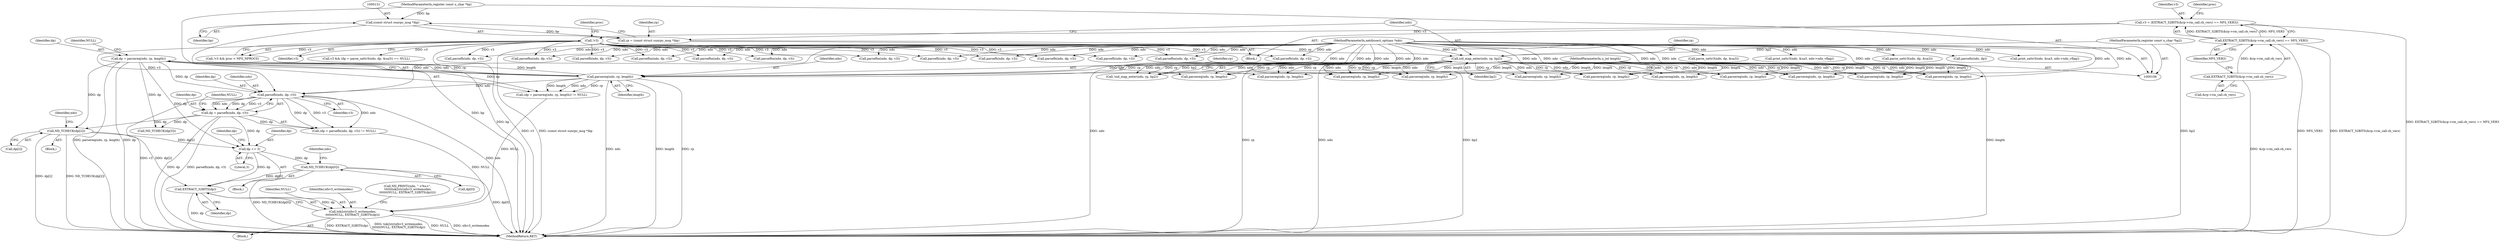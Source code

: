 digraph "0_tcpdump_19d25dd8781620cd41bf178a5e2e27fc1cf242d0_0@array" {
"1000445" [label="(Call,ND_TCHECK(dp[2]))"];
"1000426" [label="(Call,dp = parsereq(ndo, rp, length))"];
"1000428" [label="(Call,parsereq(ndo, rp, length))"];
"1000135" [label="(Call,xid_map_enter(ndo, rp, bp2))"];
"1000107" [label="(MethodParameterIn,netdissect_options *ndo)"];
"1000128" [label="(Call,rp = (const struct sunrpc_msg *)bp)"];
"1000130" [label="(Call,(const struct sunrpc_msg *)bp)"];
"1000108" [label="(MethodParameterIn,register const u_char *bp)"];
"1000110" [label="(MethodParameterIn,register const u_char *bp2)"];
"1000109" [label="(MethodParameterIn,u_int length)"];
"1000434" [label="(Call,dp = parsefh(ndo, dp, v3))"];
"1000436" [label="(Call,parsefh(ndo, dp, v3))"];
"1000162" [label="(Call,!v3)"];
"1000140" [label="(Call,v3 = (EXTRACT_32BITS(&rp->rm_call.cb_vers) == NFS_VER3))"];
"1000142" [label="(Call,EXTRACT_32BITS(&rp->rm_call.cb_vers) == NFS_VER3)"];
"1000143" [label="(Call,EXTRACT_32BITS(&rp->rm_call.cb_vers))"];
"1000454" [label="(Call,dp += 3)"];
"1000457" [label="(Call,ND_TCHECK(dp[0]))"];
"1000469" [label="(Call,EXTRACT_32BITS(dp))"];
"1000466" [label="(Call,tok2str(nfsv3_writemodes,\n\t\t\t\t\t\t\tNULL, EXTRACT_32BITS(dp)))"];
"1000813" [label="(Call,parsefh(ndo, dp, v3))"];
"1000137" [label="(Identifier,rp)"];
"1000467" [label="(Identifier,nfsv3_writemodes)"];
"1000385" [label="(Call,parsefh(ndo, dp, v3))"];
"1000165" [label="(Identifier,proc)"];
"1000672" [label="(Call,parsereq(ndo, rp, length))"];
"1000537" [label="(Call,parse_sattr3(ndo, dp, &sa3))"];
"1000680" [label="(Call,parsefhn(ndo, dp, v3))"];
"1000713" [label="(Call,parsefh(ndo, dp, v3))"];
"1000469" [label="(Call,EXTRACT_32BITS(dp))"];
"1000150" [label="(Identifier,NFS_VER3)"];
"1000108" [label="(MethodParameterIn,register const u_char *bp)"];
"1000459" [label="(Identifier,dp)"];
"1000218" [label="(Call,parsereq(ndo, rp, length))"];
"1000129" [label="(Identifier,rp)"];
"1000162" [label="(Call,!v3)"];
"1000532" [label="(Call,v3 && (dp = parse_sattr3(ndo, dp, &sa3)) == NULL)"];
"1000445" [label="(Call,ND_TCHECK(dp[2]))"];
"1000138" [label="(Identifier,bp2)"];
"1000456" [label="(Literal,3)"];
"1000866" [label="(Call,parsefh(ndo, dp, v3))"];
"1000454" [label="(Call,dp += 3)"];
"1000461" [label="(Call,ND_PRINT((ndo, \" <%s>\",\n \t\t\t\t\t\ttok2str(nfsv3_writemodes,\n\t\t\t\t\t\t\tNULL, EXTRACT_32BITS(dp)))))"];
"1000738" [label="(Call,parsereq(ndo, rp, length))"];
"1000245" [label="(Call,parsefh(ndo, dp, v3))"];
"1000161" [label="(Call,!v3 && proc < NFS_NPROCS)"];
"1000437" [label="(Identifier,ndo)"];
"1000111" [label="(Block,)"];
"1000572" [label="(Call,parsereq(ndo, rp, length))"];
"1000195" [label="(Call,parsereq(ndo, rp, length))"];
"1000237" [label="(Call,parsereq(ndo, rp, length))"];
"1000473" [label="(Call,ND_TCHECK(dp[3]))"];
"1000725" [label="(Call,parsefhn(ndo, dp, v3))"];
"1000377" [label="(Call,parsereq(ndo, rp, length))"];
"1000444" [label="(Block,)"];
"1000436" [label="(Call,parsefh(ndo, dp, v3))"];
"1000140" [label="(Call,v3 = (EXTRACT_32BITS(&rp->rm_call.cb_vers) == NFS_VER3))"];
"1000141" [label="(Identifier,v3)"];
"1000890" [label="(MethodReturn,RET)"];
"1000109" [label="(MethodParameterIn,u_int length)"];
"1000438" [label="(Identifier,dp)"];
"1000428" [label="(Call,parsereq(ndo, rp, length))"];
"1000130" [label="(Call,(const struct sunrpc_msg *)bp)"];
"1000201" [label="(Call,parsefh(ndo, dp, v3))"];
"1000521" [label="(Call,parsefhn(ndo, dp, v3))"];
"1000134" [label="(Call,!xid_map_enter(ndo, rp, bp2))"];
"1000705" [label="(Call,parsereq(ndo, rp, length))"];
"1000143" [label="(Call,EXTRACT_32BITS(&rp->rm_call.cb_vers))"];
"1000470" [label="(Identifier,dp)"];
"1000657" [label="(Call,print_sattr3(ndo, &sa3, ndo->ndo_vflag))"];
"1000431" [label="(Identifier,length)"];
"1000142" [label="(Call,EXTRACT_32BITS(&rp->rm_call.cb_vers) == NFS_VER3)"];
"1000432" [label="(Identifier,NULL)"];
"1000163" [label="(Identifier,v3)"];
"1000152" [label="(Identifier,proc)"];
"1000110" [label="(MethodParameterIn,register const u_char *bp2)"];
"1000426" [label="(Call,dp = parsereq(ndo, rp, length))"];
"1000858" [label="(Call,parsereq(ndo, rp, length))"];
"1000458" [label="(Call,dp[0])"];
"1000463" [label="(Identifier,ndo)"];
"1000427" [label="(Identifier,dp)"];
"1000746" [label="(Call,parsefh(ndo, dp, v3))"];
"1000440" [label="(Identifier,NULL)"];
"1000601" [label="(Call,parse_sattr3(ndo, dp, &sa3))"];
"1000434" [label="(Call,dp = parsefh(ndo, dp, v3))"];
"1000451" [label="(Identifier,ndo)"];
"1000466" [label="(Call,tok2str(nfsv3_writemodes,\n\t\t\t\t\t\t\tNULL, EXTRACT_32BITS(dp)))"];
"1000128" [label="(Call,rp = (const struct sunrpc_msg *)bp)"];
"1000453" [label="(Block,)"];
"1000136" [label="(Identifier,ndo)"];
"1000429" [label="(Identifier,ndo)"];
"1000692" [label="(Call,parsefhn(ndo, dp, v3))"];
"1000455" [label="(Identifier,dp)"];
"1000224" [label="(Call,parsefhn(ndo, dp, v3))"];
"1000433" [label="(Call,(dp = parsefh(ndo, dp, v3)) != NULL)"];
"1000425" [label="(Call,(dp = parsereq(ndo, rp, length)) != NULL)"];
"1000107" [label="(MethodParameterIn,netdissect_options *ndo)"];
"1000439" [label="(Identifier,v3)"];
"1000513" [label="(Call,parsereq(ndo, rp, length))"];
"1000132" [label="(Identifier,bp)"];
"1000446" [label="(Call,dp[2])"];
"1000144" [label="(Call,&rp->rm_call.cb_vers)"];
"1000464" [label="(Block,)"];
"1000430" [label="(Identifier,rp)"];
"1000546" [label="(Call,parsefn(ndo, dp))"];
"1000580" [label="(Call,parsefhn(ndo, dp, v3))"];
"1000468" [label="(Identifier,NULL)"];
"1000135" [label="(Call,xid_map_enter(ndo, rp, bp2))"];
"1000557" [label="(Call,print_sattr3(ndo, &sa3, ndo->ndo_vflag))"];
"1000435" [label="(Identifier,dp)"];
"1000805" [label="(Call,parsereq(ndo, rp, length))"];
"1000457" [label="(Call,ND_TCHECK(dp[0]))"];
"1000445" -> "1000444"  [label="AST: "];
"1000445" -> "1000446"  [label="CFG: "];
"1000446" -> "1000445"  [label="AST: "];
"1000451" -> "1000445"  [label="CFG: "];
"1000445" -> "1000890"  [label="DDG: dp[2]"];
"1000445" -> "1000890"  [label="DDG: ND_TCHECK(dp[2])"];
"1000426" -> "1000445"  [label="DDG: dp"];
"1000434" -> "1000445"  [label="DDG: dp"];
"1000445" -> "1000454"  [label="DDG: dp[2]"];
"1000445" -> "1000469"  [label="DDG: dp[2]"];
"1000426" -> "1000425"  [label="AST: "];
"1000426" -> "1000428"  [label="CFG: "];
"1000427" -> "1000426"  [label="AST: "];
"1000428" -> "1000426"  [label="AST: "];
"1000432" -> "1000426"  [label="CFG: "];
"1000426" -> "1000890"  [label="DDG: parsereq(ndo, rp, length)"];
"1000426" -> "1000890"  [label="DDG: dp"];
"1000426" -> "1000425"  [label="DDG: dp"];
"1000428" -> "1000426"  [label="DDG: ndo"];
"1000428" -> "1000426"  [label="DDG: rp"];
"1000428" -> "1000426"  [label="DDG: length"];
"1000426" -> "1000436"  [label="DDG: dp"];
"1000426" -> "1000454"  [label="DDG: dp"];
"1000426" -> "1000473"  [label="DDG: dp"];
"1000428" -> "1000431"  [label="CFG: "];
"1000429" -> "1000428"  [label="AST: "];
"1000430" -> "1000428"  [label="AST: "];
"1000431" -> "1000428"  [label="AST: "];
"1000428" -> "1000890"  [label="DDG: length"];
"1000428" -> "1000890"  [label="DDG: rp"];
"1000428" -> "1000890"  [label="DDG: ndo"];
"1000428" -> "1000425"  [label="DDG: ndo"];
"1000428" -> "1000425"  [label="DDG: rp"];
"1000428" -> "1000425"  [label="DDG: length"];
"1000135" -> "1000428"  [label="DDG: ndo"];
"1000135" -> "1000428"  [label="DDG: rp"];
"1000107" -> "1000428"  [label="DDG: ndo"];
"1000109" -> "1000428"  [label="DDG: length"];
"1000428" -> "1000436"  [label="DDG: ndo"];
"1000135" -> "1000134"  [label="AST: "];
"1000135" -> "1000138"  [label="CFG: "];
"1000136" -> "1000135"  [label="AST: "];
"1000137" -> "1000135"  [label="AST: "];
"1000138" -> "1000135"  [label="AST: "];
"1000134" -> "1000135"  [label="CFG: "];
"1000135" -> "1000890"  [label="DDG: ndo"];
"1000135" -> "1000890"  [label="DDG: bp2"];
"1000135" -> "1000890"  [label="DDG: rp"];
"1000135" -> "1000134"  [label="DDG: ndo"];
"1000135" -> "1000134"  [label="DDG: rp"];
"1000135" -> "1000134"  [label="DDG: bp2"];
"1000107" -> "1000135"  [label="DDG: ndo"];
"1000128" -> "1000135"  [label="DDG: rp"];
"1000110" -> "1000135"  [label="DDG: bp2"];
"1000135" -> "1000195"  [label="DDG: ndo"];
"1000135" -> "1000195"  [label="DDG: rp"];
"1000135" -> "1000218"  [label="DDG: ndo"];
"1000135" -> "1000218"  [label="DDG: rp"];
"1000135" -> "1000237"  [label="DDG: ndo"];
"1000135" -> "1000237"  [label="DDG: rp"];
"1000135" -> "1000377"  [label="DDG: ndo"];
"1000135" -> "1000377"  [label="DDG: rp"];
"1000135" -> "1000513"  [label="DDG: ndo"];
"1000135" -> "1000513"  [label="DDG: rp"];
"1000135" -> "1000572"  [label="DDG: ndo"];
"1000135" -> "1000572"  [label="DDG: rp"];
"1000135" -> "1000672"  [label="DDG: ndo"];
"1000135" -> "1000672"  [label="DDG: rp"];
"1000135" -> "1000705"  [label="DDG: ndo"];
"1000135" -> "1000705"  [label="DDG: rp"];
"1000135" -> "1000738"  [label="DDG: ndo"];
"1000135" -> "1000738"  [label="DDG: rp"];
"1000135" -> "1000805"  [label="DDG: ndo"];
"1000135" -> "1000805"  [label="DDG: rp"];
"1000135" -> "1000858"  [label="DDG: ndo"];
"1000135" -> "1000858"  [label="DDG: rp"];
"1000107" -> "1000106"  [label="AST: "];
"1000107" -> "1000890"  [label="DDG: ndo"];
"1000107" -> "1000195"  [label="DDG: ndo"];
"1000107" -> "1000201"  [label="DDG: ndo"];
"1000107" -> "1000218"  [label="DDG: ndo"];
"1000107" -> "1000224"  [label="DDG: ndo"];
"1000107" -> "1000237"  [label="DDG: ndo"];
"1000107" -> "1000245"  [label="DDG: ndo"];
"1000107" -> "1000377"  [label="DDG: ndo"];
"1000107" -> "1000385"  [label="DDG: ndo"];
"1000107" -> "1000436"  [label="DDG: ndo"];
"1000107" -> "1000513"  [label="DDG: ndo"];
"1000107" -> "1000521"  [label="DDG: ndo"];
"1000107" -> "1000537"  [label="DDG: ndo"];
"1000107" -> "1000546"  [label="DDG: ndo"];
"1000107" -> "1000557"  [label="DDG: ndo"];
"1000107" -> "1000572"  [label="DDG: ndo"];
"1000107" -> "1000580"  [label="DDG: ndo"];
"1000107" -> "1000601"  [label="DDG: ndo"];
"1000107" -> "1000657"  [label="DDG: ndo"];
"1000107" -> "1000672"  [label="DDG: ndo"];
"1000107" -> "1000680"  [label="DDG: ndo"];
"1000107" -> "1000692"  [label="DDG: ndo"];
"1000107" -> "1000705"  [label="DDG: ndo"];
"1000107" -> "1000713"  [label="DDG: ndo"];
"1000107" -> "1000725"  [label="DDG: ndo"];
"1000107" -> "1000738"  [label="DDG: ndo"];
"1000107" -> "1000746"  [label="DDG: ndo"];
"1000107" -> "1000805"  [label="DDG: ndo"];
"1000107" -> "1000813"  [label="DDG: ndo"];
"1000107" -> "1000858"  [label="DDG: ndo"];
"1000107" -> "1000866"  [label="DDG: ndo"];
"1000128" -> "1000111"  [label="AST: "];
"1000128" -> "1000130"  [label="CFG: "];
"1000129" -> "1000128"  [label="AST: "];
"1000130" -> "1000128"  [label="AST: "];
"1000136" -> "1000128"  [label="CFG: "];
"1000128" -> "1000890"  [label="DDG: (const struct sunrpc_msg *)bp"];
"1000130" -> "1000128"  [label="DDG: bp"];
"1000130" -> "1000132"  [label="CFG: "];
"1000131" -> "1000130"  [label="AST: "];
"1000132" -> "1000130"  [label="AST: "];
"1000130" -> "1000890"  [label="DDG: bp"];
"1000108" -> "1000130"  [label="DDG: bp"];
"1000108" -> "1000106"  [label="AST: "];
"1000108" -> "1000890"  [label="DDG: bp"];
"1000110" -> "1000106"  [label="AST: "];
"1000110" -> "1000890"  [label="DDG: bp2"];
"1000109" -> "1000106"  [label="AST: "];
"1000109" -> "1000890"  [label="DDG: length"];
"1000109" -> "1000195"  [label="DDG: length"];
"1000109" -> "1000218"  [label="DDG: length"];
"1000109" -> "1000237"  [label="DDG: length"];
"1000109" -> "1000377"  [label="DDG: length"];
"1000109" -> "1000513"  [label="DDG: length"];
"1000109" -> "1000572"  [label="DDG: length"];
"1000109" -> "1000672"  [label="DDG: length"];
"1000109" -> "1000705"  [label="DDG: length"];
"1000109" -> "1000738"  [label="DDG: length"];
"1000109" -> "1000805"  [label="DDG: length"];
"1000109" -> "1000858"  [label="DDG: length"];
"1000434" -> "1000433"  [label="AST: "];
"1000434" -> "1000436"  [label="CFG: "];
"1000435" -> "1000434"  [label="AST: "];
"1000436" -> "1000434"  [label="AST: "];
"1000440" -> "1000434"  [label="CFG: "];
"1000434" -> "1000890"  [label="DDG: parsefh(ndo, dp, v3)"];
"1000434" -> "1000890"  [label="DDG: dp"];
"1000434" -> "1000433"  [label="DDG: dp"];
"1000436" -> "1000434"  [label="DDG: ndo"];
"1000436" -> "1000434"  [label="DDG: dp"];
"1000436" -> "1000434"  [label="DDG: v3"];
"1000434" -> "1000454"  [label="DDG: dp"];
"1000434" -> "1000473"  [label="DDG: dp"];
"1000436" -> "1000439"  [label="CFG: "];
"1000437" -> "1000436"  [label="AST: "];
"1000438" -> "1000436"  [label="AST: "];
"1000439" -> "1000436"  [label="AST: "];
"1000436" -> "1000890"  [label="DDG: ndo"];
"1000436" -> "1000890"  [label="DDG: v3"];
"1000436" -> "1000433"  [label="DDG: ndo"];
"1000436" -> "1000433"  [label="DDG: dp"];
"1000436" -> "1000433"  [label="DDG: v3"];
"1000162" -> "1000436"  [label="DDG: v3"];
"1000162" -> "1000161"  [label="AST: "];
"1000162" -> "1000163"  [label="CFG: "];
"1000163" -> "1000162"  [label="AST: "];
"1000165" -> "1000162"  [label="CFG: "];
"1000161" -> "1000162"  [label="CFG: "];
"1000162" -> "1000890"  [label="DDG: v3"];
"1000162" -> "1000161"  [label="DDG: v3"];
"1000140" -> "1000162"  [label="DDG: v3"];
"1000162" -> "1000201"  [label="DDG: v3"];
"1000162" -> "1000224"  [label="DDG: v3"];
"1000162" -> "1000245"  [label="DDG: v3"];
"1000162" -> "1000385"  [label="DDG: v3"];
"1000162" -> "1000521"  [label="DDG: v3"];
"1000162" -> "1000532"  [label="DDG: v3"];
"1000162" -> "1000580"  [label="DDG: v3"];
"1000162" -> "1000680"  [label="DDG: v3"];
"1000162" -> "1000692"  [label="DDG: v3"];
"1000162" -> "1000713"  [label="DDG: v3"];
"1000162" -> "1000725"  [label="DDG: v3"];
"1000162" -> "1000746"  [label="DDG: v3"];
"1000162" -> "1000813"  [label="DDG: v3"];
"1000162" -> "1000866"  [label="DDG: v3"];
"1000140" -> "1000111"  [label="AST: "];
"1000140" -> "1000142"  [label="CFG: "];
"1000141" -> "1000140"  [label="AST: "];
"1000142" -> "1000140"  [label="AST: "];
"1000152" -> "1000140"  [label="CFG: "];
"1000140" -> "1000890"  [label="DDG: EXTRACT_32BITS(&rp->rm_call.cb_vers) == NFS_VER3"];
"1000142" -> "1000140"  [label="DDG: EXTRACT_32BITS(&rp->rm_call.cb_vers)"];
"1000142" -> "1000140"  [label="DDG: NFS_VER3"];
"1000142" -> "1000150"  [label="CFG: "];
"1000143" -> "1000142"  [label="AST: "];
"1000150" -> "1000142"  [label="AST: "];
"1000142" -> "1000890"  [label="DDG: EXTRACT_32BITS(&rp->rm_call.cb_vers)"];
"1000142" -> "1000890"  [label="DDG: NFS_VER3"];
"1000143" -> "1000142"  [label="DDG: &rp->rm_call.cb_vers"];
"1000143" -> "1000144"  [label="CFG: "];
"1000144" -> "1000143"  [label="AST: "];
"1000150" -> "1000143"  [label="CFG: "];
"1000143" -> "1000890"  [label="DDG: &rp->rm_call.cb_vers"];
"1000454" -> "1000453"  [label="AST: "];
"1000454" -> "1000456"  [label="CFG: "];
"1000455" -> "1000454"  [label="AST: "];
"1000456" -> "1000454"  [label="AST: "];
"1000459" -> "1000454"  [label="CFG: "];
"1000454" -> "1000457"  [label="DDG: dp"];
"1000454" -> "1000469"  [label="DDG: dp"];
"1000457" -> "1000453"  [label="AST: "];
"1000457" -> "1000458"  [label="CFG: "];
"1000458" -> "1000457"  [label="AST: "];
"1000463" -> "1000457"  [label="CFG: "];
"1000457" -> "1000890"  [label="DDG: ND_TCHECK(dp[0])"];
"1000457" -> "1000890"  [label="DDG: dp[0]"];
"1000457" -> "1000469"  [label="DDG: dp[0]"];
"1000469" -> "1000466"  [label="AST: "];
"1000469" -> "1000470"  [label="CFG: "];
"1000470" -> "1000469"  [label="AST: "];
"1000466" -> "1000469"  [label="CFG: "];
"1000469" -> "1000890"  [label="DDG: dp"];
"1000469" -> "1000466"  [label="DDG: dp"];
"1000466" -> "1000464"  [label="AST: "];
"1000467" -> "1000466"  [label="AST: "];
"1000468" -> "1000466"  [label="AST: "];
"1000461" -> "1000466"  [label="CFG: "];
"1000466" -> "1000890"  [label="DDG: NULL"];
"1000466" -> "1000890"  [label="DDG: nfsv3_writemodes"];
"1000466" -> "1000890"  [label="DDG: EXTRACT_32BITS(dp)"];
"1000466" -> "1000890"  [label="DDG: tok2str(nfsv3_writemodes,\n\t\t\t\t\t\t\tNULL, EXTRACT_32BITS(dp))"];
"1000433" -> "1000466"  [label="DDG: NULL"];
"1000425" -> "1000466"  [label="DDG: NULL"];
}
